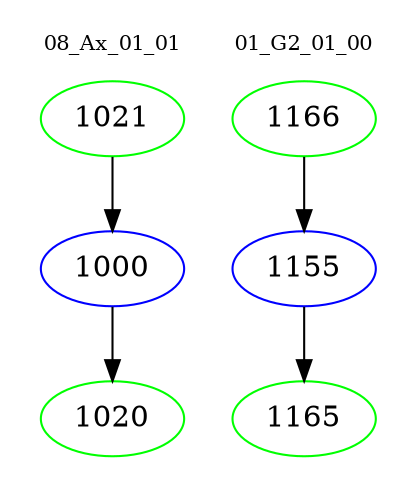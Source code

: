 digraph{
subgraph cluster_0 {
color = white
label = "08_Ax_01_01";
fontsize=10;
T0_1021 [label="1021", color="green"]
T0_1021 -> T0_1000 [color="black"]
T0_1000 [label="1000", color="blue"]
T0_1000 -> T0_1020 [color="black"]
T0_1020 [label="1020", color="green"]
}
subgraph cluster_1 {
color = white
label = "01_G2_01_00";
fontsize=10;
T1_1166 [label="1166", color="green"]
T1_1166 -> T1_1155 [color="black"]
T1_1155 [label="1155", color="blue"]
T1_1155 -> T1_1165 [color="black"]
T1_1165 [label="1165", color="green"]
}
}
